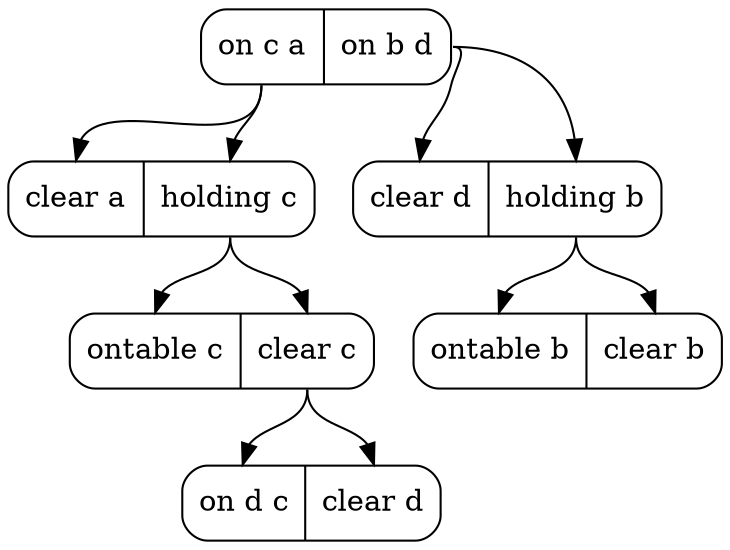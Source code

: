 digraph Tree {
	node [shape=Mrecord];
	 edge [style=solid, color=black];
struct0 [label="<onca> on c a|<onbd> on b d"];
struct1 [label="<cleara> clear a|<holdingc> holding c"];
struct2 [label="<cleard> clear d|<holdingb> holding b"];
struct3 [label="<ondc> on d c|<cleard> clear d"];
struct4 [label="<ontableb> ontable b|<clearb> clear b"];
struct5 [label="<ontablec> ontable c|<clearc> clear c"];
struct0:onca -> struct1:cleara;
struct0:onca -> struct1:holdingc;
struct0:onbd -> struct2:cleard;
struct0:onbd -> struct2:holdingb;
struct5:clearc -> struct3:ondc;
struct5:clearc -> struct3:cleard;
struct2:holdingb -> struct4:ontableb;
struct2:holdingb -> struct4:clearb;
struct1:holdingc -> struct5:ontablec;
struct1:holdingc -> struct5:clearc;
}

